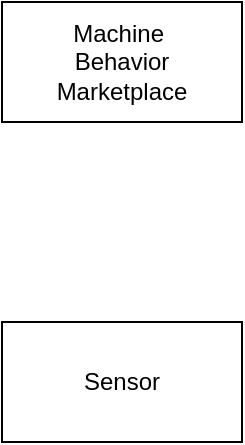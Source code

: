 <mxfile version="10.4.8" type="github"><diagram id="FyKLwY2rC09LsQtiZAwr" name="Page-1"><mxGraphModel dx="711" dy="602" grid="1" gridSize="10" guides="1" tooltips="1" connect="1" arrows="1" fold="1" page="1" pageScale="1" pageWidth="850" pageHeight="1100" math="0" shadow="0"><root><mxCell id="0"/><mxCell id="1" parent="0"/><mxCell id="XmHrJWyt_M7lHS0KrHwF-1" value="&lt;span&gt;Machine&amp;nbsp;&lt;/span&gt;&lt;br&gt;&lt;span&gt;Behavior&lt;/span&gt;&lt;br&gt;&lt;span&gt;Marketplace&lt;/span&gt;" style="rounded=0;whiteSpace=wrap;html=1;" parent="1" vertex="1"><mxGeometry x="350" y="110" width="120" height="60" as="geometry"/></mxCell><mxCell id="97nY0JmqpkczdnJ-v8mu-1" value="Sensor" style="rounded=0;whiteSpace=wrap;html=1;" parent="1" vertex="1"><mxGeometry x="350" y="270" width="120" height="60" as="geometry"/></mxCell></root></mxGraphModel></diagram></mxfile>